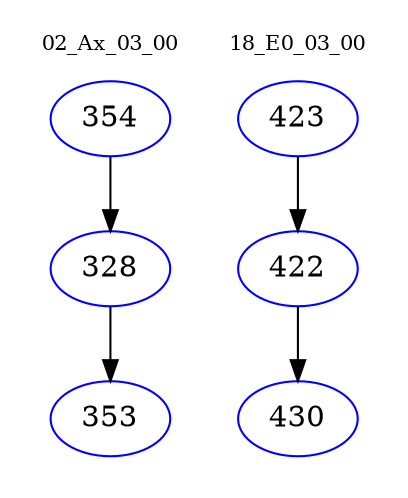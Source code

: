digraph{
subgraph cluster_0 {
color = white
label = "02_Ax_03_00";
fontsize=10;
T0_354 [label="354", color="blue"]
T0_354 -> T0_328 [color="black"]
T0_328 [label="328", color="blue"]
T0_328 -> T0_353 [color="black"]
T0_353 [label="353", color="blue"]
}
subgraph cluster_1 {
color = white
label = "18_E0_03_00";
fontsize=10;
T1_423 [label="423", color="blue"]
T1_423 -> T1_422 [color="black"]
T1_422 [label="422", color="blue"]
T1_422 -> T1_430 [color="black"]
T1_430 [label="430", color="blue"]
}
}
